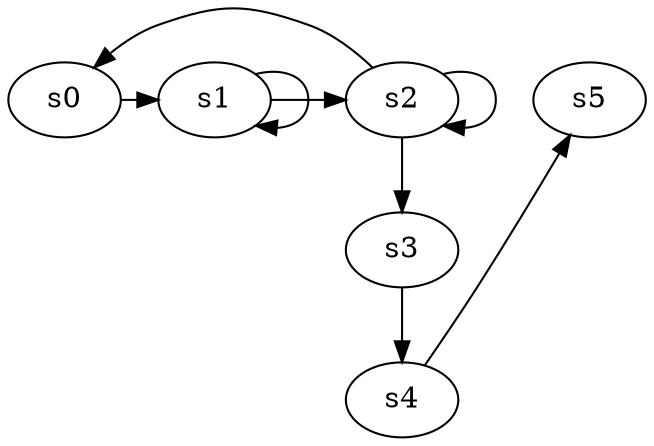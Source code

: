 digraph game_0179_chain_6 {
    s0 [name="s0", player=0];
    s1 [name="s1", player=1];
    s2 [name="s2", player=0];
    s3 [name="s3", player=1, target=1];
    s4 [name="s4", player=0];
    s5 [name="s5", player=1];

    s0 -> s1 [constraint="time == 7"];
    s1 -> s2 [constraint="time == 17"];
    s2 -> s3;
    s3 -> s4;
    s4 -> s5 [constraint="time % 4 == 1"];
    s1 -> s1 [constraint="time % 3 == 0"];
    s2 -> s2 [constraint="time % 4 == 0"];
    s2 -> s0 [constraint="!(time % 3 == 0)"];
}
